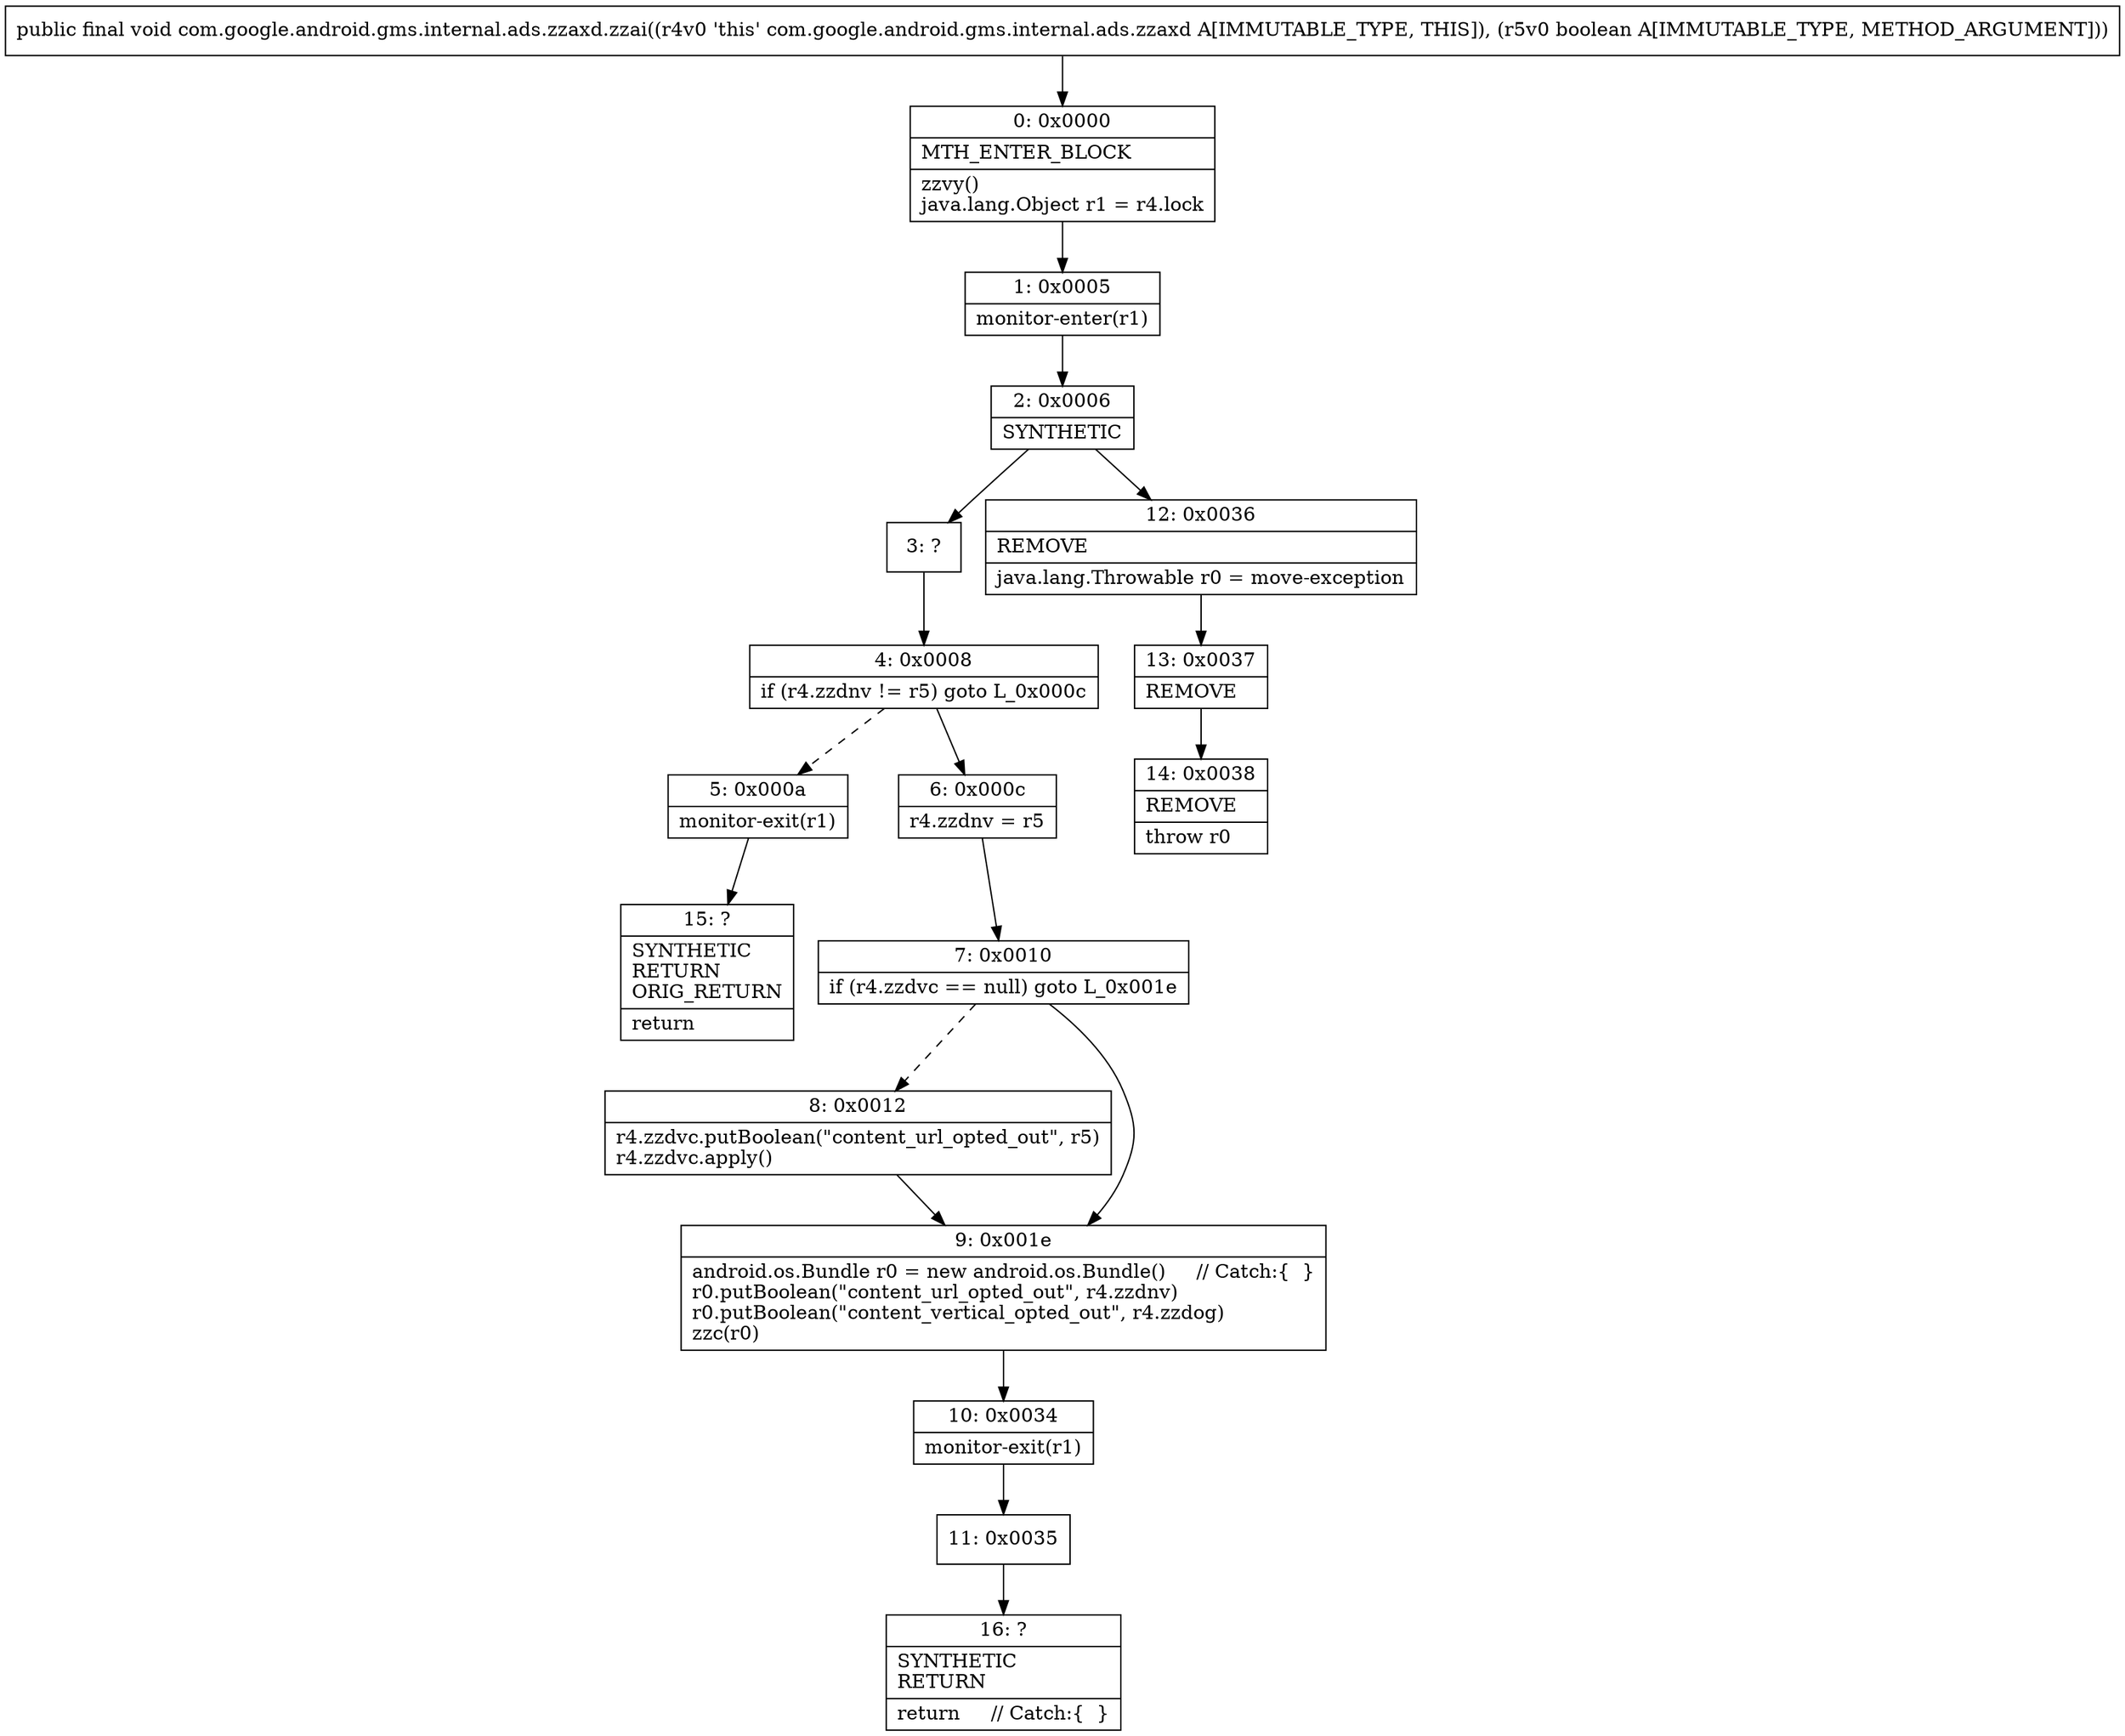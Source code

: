 digraph "CFG forcom.google.android.gms.internal.ads.zzaxd.zzai(Z)V" {
Node_0 [shape=record,label="{0\:\ 0x0000|MTH_ENTER_BLOCK\l|zzvy()\ljava.lang.Object r1 = r4.lock\l}"];
Node_1 [shape=record,label="{1\:\ 0x0005|monitor\-enter(r1)\l}"];
Node_2 [shape=record,label="{2\:\ 0x0006|SYNTHETIC\l}"];
Node_3 [shape=record,label="{3\:\ ?}"];
Node_4 [shape=record,label="{4\:\ 0x0008|if (r4.zzdnv != r5) goto L_0x000c\l}"];
Node_5 [shape=record,label="{5\:\ 0x000a|monitor\-exit(r1)\l}"];
Node_6 [shape=record,label="{6\:\ 0x000c|r4.zzdnv = r5\l}"];
Node_7 [shape=record,label="{7\:\ 0x0010|if (r4.zzdvc == null) goto L_0x001e\l}"];
Node_8 [shape=record,label="{8\:\ 0x0012|r4.zzdvc.putBoolean(\"content_url_opted_out\", r5)\lr4.zzdvc.apply()\l}"];
Node_9 [shape=record,label="{9\:\ 0x001e|android.os.Bundle r0 = new android.os.Bundle()     \/\/ Catch:\{  \}\lr0.putBoolean(\"content_url_opted_out\", r4.zzdnv)\lr0.putBoolean(\"content_vertical_opted_out\", r4.zzdog)\lzzc(r0)\l}"];
Node_10 [shape=record,label="{10\:\ 0x0034|monitor\-exit(r1)\l}"];
Node_11 [shape=record,label="{11\:\ 0x0035}"];
Node_12 [shape=record,label="{12\:\ 0x0036|REMOVE\l|java.lang.Throwable r0 = move\-exception\l}"];
Node_13 [shape=record,label="{13\:\ 0x0037|REMOVE\l}"];
Node_14 [shape=record,label="{14\:\ 0x0038|REMOVE\l|throw r0\l}"];
Node_15 [shape=record,label="{15\:\ ?|SYNTHETIC\lRETURN\lORIG_RETURN\l|return\l}"];
Node_16 [shape=record,label="{16\:\ ?|SYNTHETIC\lRETURN\l|return     \/\/ Catch:\{  \}\l}"];
MethodNode[shape=record,label="{public final void com.google.android.gms.internal.ads.zzaxd.zzai((r4v0 'this' com.google.android.gms.internal.ads.zzaxd A[IMMUTABLE_TYPE, THIS]), (r5v0 boolean A[IMMUTABLE_TYPE, METHOD_ARGUMENT])) }"];
MethodNode -> Node_0;
Node_0 -> Node_1;
Node_1 -> Node_2;
Node_2 -> Node_3;
Node_2 -> Node_12;
Node_3 -> Node_4;
Node_4 -> Node_5[style=dashed];
Node_4 -> Node_6;
Node_5 -> Node_15;
Node_6 -> Node_7;
Node_7 -> Node_8[style=dashed];
Node_7 -> Node_9;
Node_8 -> Node_9;
Node_9 -> Node_10;
Node_10 -> Node_11;
Node_11 -> Node_16;
Node_12 -> Node_13;
Node_13 -> Node_14;
}


